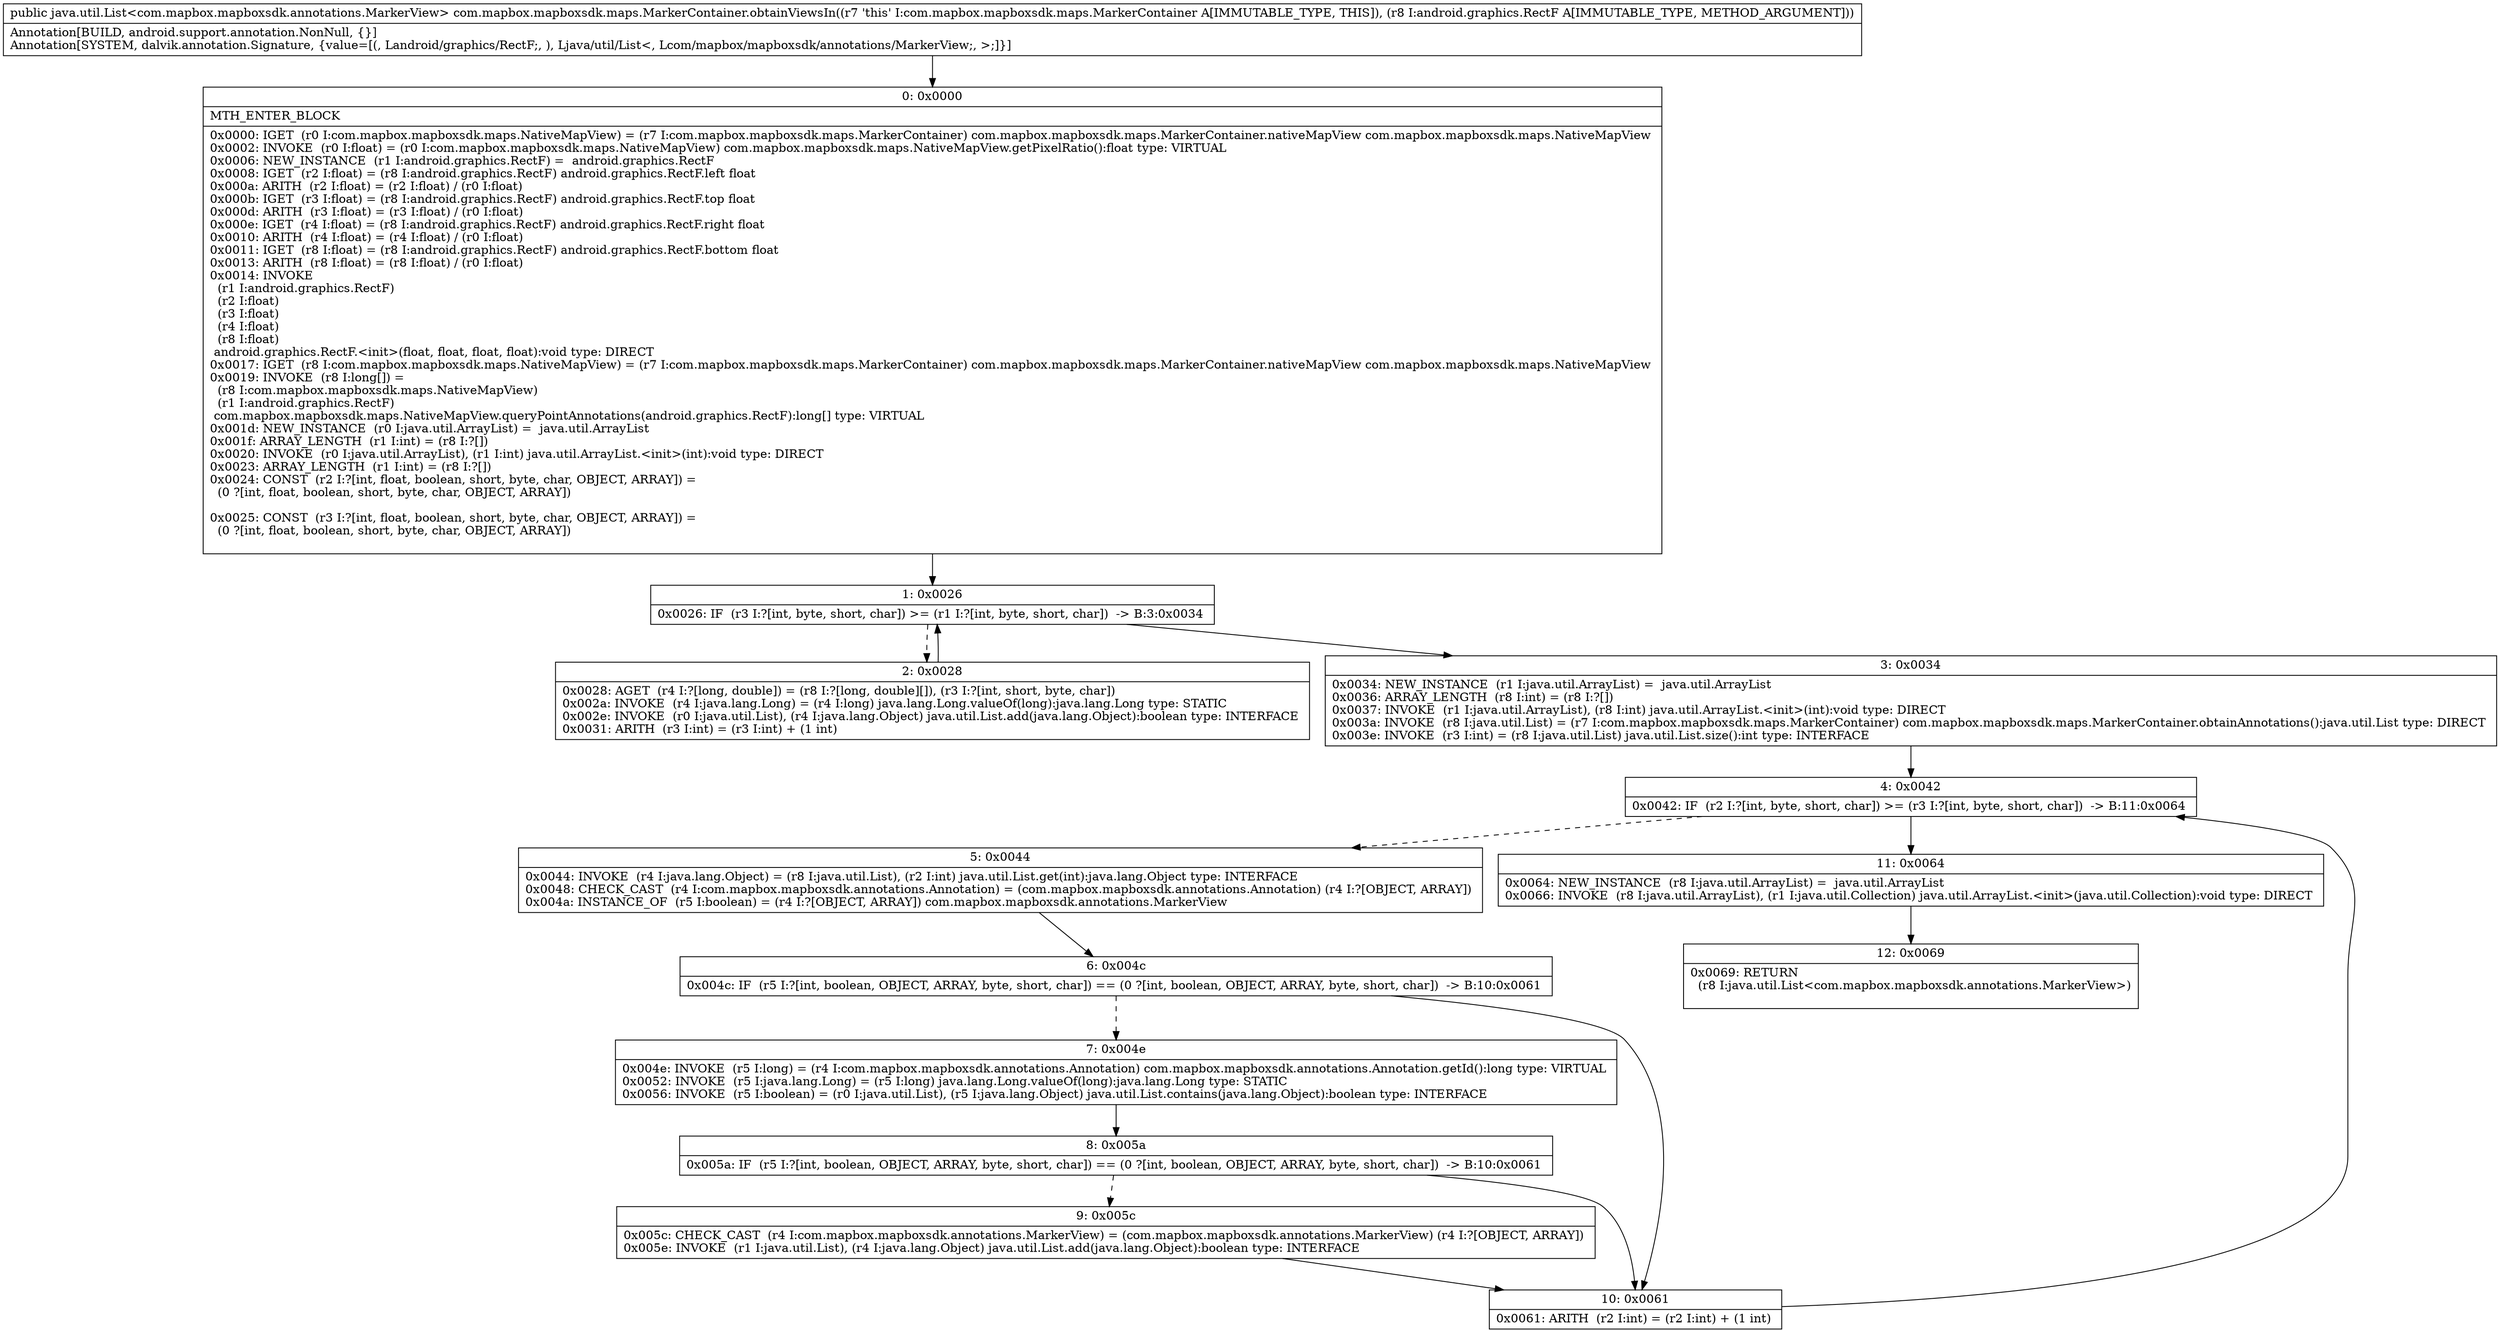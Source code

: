 digraph "CFG forcom.mapbox.mapboxsdk.maps.MarkerContainer.obtainViewsIn(Landroid\/graphics\/RectF;)Ljava\/util\/List;" {
Node_0 [shape=record,label="{0\:\ 0x0000|MTH_ENTER_BLOCK\l|0x0000: IGET  (r0 I:com.mapbox.mapboxsdk.maps.NativeMapView) = (r7 I:com.mapbox.mapboxsdk.maps.MarkerContainer) com.mapbox.mapboxsdk.maps.MarkerContainer.nativeMapView com.mapbox.mapboxsdk.maps.NativeMapView \l0x0002: INVOKE  (r0 I:float) = (r0 I:com.mapbox.mapboxsdk.maps.NativeMapView) com.mapbox.mapboxsdk.maps.NativeMapView.getPixelRatio():float type: VIRTUAL \l0x0006: NEW_INSTANCE  (r1 I:android.graphics.RectF) =  android.graphics.RectF \l0x0008: IGET  (r2 I:float) = (r8 I:android.graphics.RectF) android.graphics.RectF.left float \l0x000a: ARITH  (r2 I:float) = (r2 I:float) \/ (r0 I:float) \l0x000b: IGET  (r3 I:float) = (r8 I:android.graphics.RectF) android.graphics.RectF.top float \l0x000d: ARITH  (r3 I:float) = (r3 I:float) \/ (r0 I:float) \l0x000e: IGET  (r4 I:float) = (r8 I:android.graphics.RectF) android.graphics.RectF.right float \l0x0010: ARITH  (r4 I:float) = (r4 I:float) \/ (r0 I:float) \l0x0011: IGET  (r8 I:float) = (r8 I:android.graphics.RectF) android.graphics.RectF.bottom float \l0x0013: ARITH  (r8 I:float) = (r8 I:float) \/ (r0 I:float) \l0x0014: INVOKE  \l  (r1 I:android.graphics.RectF)\l  (r2 I:float)\l  (r3 I:float)\l  (r4 I:float)\l  (r8 I:float)\l android.graphics.RectF.\<init\>(float, float, float, float):void type: DIRECT \l0x0017: IGET  (r8 I:com.mapbox.mapboxsdk.maps.NativeMapView) = (r7 I:com.mapbox.mapboxsdk.maps.MarkerContainer) com.mapbox.mapboxsdk.maps.MarkerContainer.nativeMapView com.mapbox.mapboxsdk.maps.NativeMapView \l0x0019: INVOKE  (r8 I:long[]) = \l  (r8 I:com.mapbox.mapboxsdk.maps.NativeMapView)\l  (r1 I:android.graphics.RectF)\l com.mapbox.mapboxsdk.maps.NativeMapView.queryPointAnnotations(android.graphics.RectF):long[] type: VIRTUAL \l0x001d: NEW_INSTANCE  (r0 I:java.util.ArrayList) =  java.util.ArrayList \l0x001f: ARRAY_LENGTH  (r1 I:int) = (r8 I:?[]) \l0x0020: INVOKE  (r0 I:java.util.ArrayList), (r1 I:int) java.util.ArrayList.\<init\>(int):void type: DIRECT \l0x0023: ARRAY_LENGTH  (r1 I:int) = (r8 I:?[]) \l0x0024: CONST  (r2 I:?[int, float, boolean, short, byte, char, OBJECT, ARRAY]) = \l  (0 ?[int, float, boolean, short, byte, char, OBJECT, ARRAY])\l \l0x0025: CONST  (r3 I:?[int, float, boolean, short, byte, char, OBJECT, ARRAY]) = \l  (0 ?[int, float, boolean, short, byte, char, OBJECT, ARRAY])\l \l}"];
Node_1 [shape=record,label="{1\:\ 0x0026|0x0026: IF  (r3 I:?[int, byte, short, char]) \>= (r1 I:?[int, byte, short, char])  \-\> B:3:0x0034 \l}"];
Node_2 [shape=record,label="{2\:\ 0x0028|0x0028: AGET  (r4 I:?[long, double]) = (r8 I:?[long, double][]), (r3 I:?[int, short, byte, char]) \l0x002a: INVOKE  (r4 I:java.lang.Long) = (r4 I:long) java.lang.Long.valueOf(long):java.lang.Long type: STATIC \l0x002e: INVOKE  (r0 I:java.util.List), (r4 I:java.lang.Object) java.util.List.add(java.lang.Object):boolean type: INTERFACE \l0x0031: ARITH  (r3 I:int) = (r3 I:int) + (1 int) \l}"];
Node_3 [shape=record,label="{3\:\ 0x0034|0x0034: NEW_INSTANCE  (r1 I:java.util.ArrayList) =  java.util.ArrayList \l0x0036: ARRAY_LENGTH  (r8 I:int) = (r8 I:?[]) \l0x0037: INVOKE  (r1 I:java.util.ArrayList), (r8 I:int) java.util.ArrayList.\<init\>(int):void type: DIRECT \l0x003a: INVOKE  (r8 I:java.util.List) = (r7 I:com.mapbox.mapboxsdk.maps.MarkerContainer) com.mapbox.mapboxsdk.maps.MarkerContainer.obtainAnnotations():java.util.List type: DIRECT \l0x003e: INVOKE  (r3 I:int) = (r8 I:java.util.List) java.util.List.size():int type: INTERFACE \l}"];
Node_4 [shape=record,label="{4\:\ 0x0042|0x0042: IF  (r2 I:?[int, byte, short, char]) \>= (r3 I:?[int, byte, short, char])  \-\> B:11:0x0064 \l}"];
Node_5 [shape=record,label="{5\:\ 0x0044|0x0044: INVOKE  (r4 I:java.lang.Object) = (r8 I:java.util.List), (r2 I:int) java.util.List.get(int):java.lang.Object type: INTERFACE \l0x0048: CHECK_CAST  (r4 I:com.mapbox.mapboxsdk.annotations.Annotation) = (com.mapbox.mapboxsdk.annotations.Annotation) (r4 I:?[OBJECT, ARRAY]) \l0x004a: INSTANCE_OF  (r5 I:boolean) = (r4 I:?[OBJECT, ARRAY]) com.mapbox.mapboxsdk.annotations.MarkerView \l}"];
Node_6 [shape=record,label="{6\:\ 0x004c|0x004c: IF  (r5 I:?[int, boolean, OBJECT, ARRAY, byte, short, char]) == (0 ?[int, boolean, OBJECT, ARRAY, byte, short, char])  \-\> B:10:0x0061 \l}"];
Node_7 [shape=record,label="{7\:\ 0x004e|0x004e: INVOKE  (r5 I:long) = (r4 I:com.mapbox.mapboxsdk.annotations.Annotation) com.mapbox.mapboxsdk.annotations.Annotation.getId():long type: VIRTUAL \l0x0052: INVOKE  (r5 I:java.lang.Long) = (r5 I:long) java.lang.Long.valueOf(long):java.lang.Long type: STATIC \l0x0056: INVOKE  (r5 I:boolean) = (r0 I:java.util.List), (r5 I:java.lang.Object) java.util.List.contains(java.lang.Object):boolean type: INTERFACE \l}"];
Node_8 [shape=record,label="{8\:\ 0x005a|0x005a: IF  (r5 I:?[int, boolean, OBJECT, ARRAY, byte, short, char]) == (0 ?[int, boolean, OBJECT, ARRAY, byte, short, char])  \-\> B:10:0x0061 \l}"];
Node_9 [shape=record,label="{9\:\ 0x005c|0x005c: CHECK_CAST  (r4 I:com.mapbox.mapboxsdk.annotations.MarkerView) = (com.mapbox.mapboxsdk.annotations.MarkerView) (r4 I:?[OBJECT, ARRAY]) \l0x005e: INVOKE  (r1 I:java.util.List), (r4 I:java.lang.Object) java.util.List.add(java.lang.Object):boolean type: INTERFACE \l}"];
Node_10 [shape=record,label="{10\:\ 0x0061|0x0061: ARITH  (r2 I:int) = (r2 I:int) + (1 int) \l}"];
Node_11 [shape=record,label="{11\:\ 0x0064|0x0064: NEW_INSTANCE  (r8 I:java.util.ArrayList) =  java.util.ArrayList \l0x0066: INVOKE  (r8 I:java.util.ArrayList), (r1 I:java.util.Collection) java.util.ArrayList.\<init\>(java.util.Collection):void type: DIRECT \l}"];
Node_12 [shape=record,label="{12\:\ 0x0069|0x0069: RETURN  \l  (r8 I:java.util.List\<com.mapbox.mapboxsdk.annotations.MarkerView\>)\l \l}"];
MethodNode[shape=record,label="{public java.util.List\<com.mapbox.mapboxsdk.annotations.MarkerView\> com.mapbox.mapboxsdk.maps.MarkerContainer.obtainViewsIn((r7 'this' I:com.mapbox.mapboxsdk.maps.MarkerContainer A[IMMUTABLE_TYPE, THIS]), (r8 I:android.graphics.RectF A[IMMUTABLE_TYPE, METHOD_ARGUMENT]))  | Annotation[BUILD, android.support.annotation.NonNull, \{\}]\lAnnotation[SYSTEM, dalvik.annotation.Signature, \{value=[(, Landroid\/graphics\/RectF;, ), Ljava\/util\/List\<, Lcom\/mapbox\/mapboxsdk\/annotations\/MarkerView;, \>;]\}]\l}"];
MethodNode -> Node_0;
Node_0 -> Node_1;
Node_1 -> Node_2[style=dashed];
Node_1 -> Node_3;
Node_2 -> Node_1;
Node_3 -> Node_4;
Node_4 -> Node_5[style=dashed];
Node_4 -> Node_11;
Node_5 -> Node_6;
Node_6 -> Node_7[style=dashed];
Node_6 -> Node_10;
Node_7 -> Node_8;
Node_8 -> Node_9[style=dashed];
Node_8 -> Node_10;
Node_9 -> Node_10;
Node_10 -> Node_4;
Node_11 -> Node_12;
}

